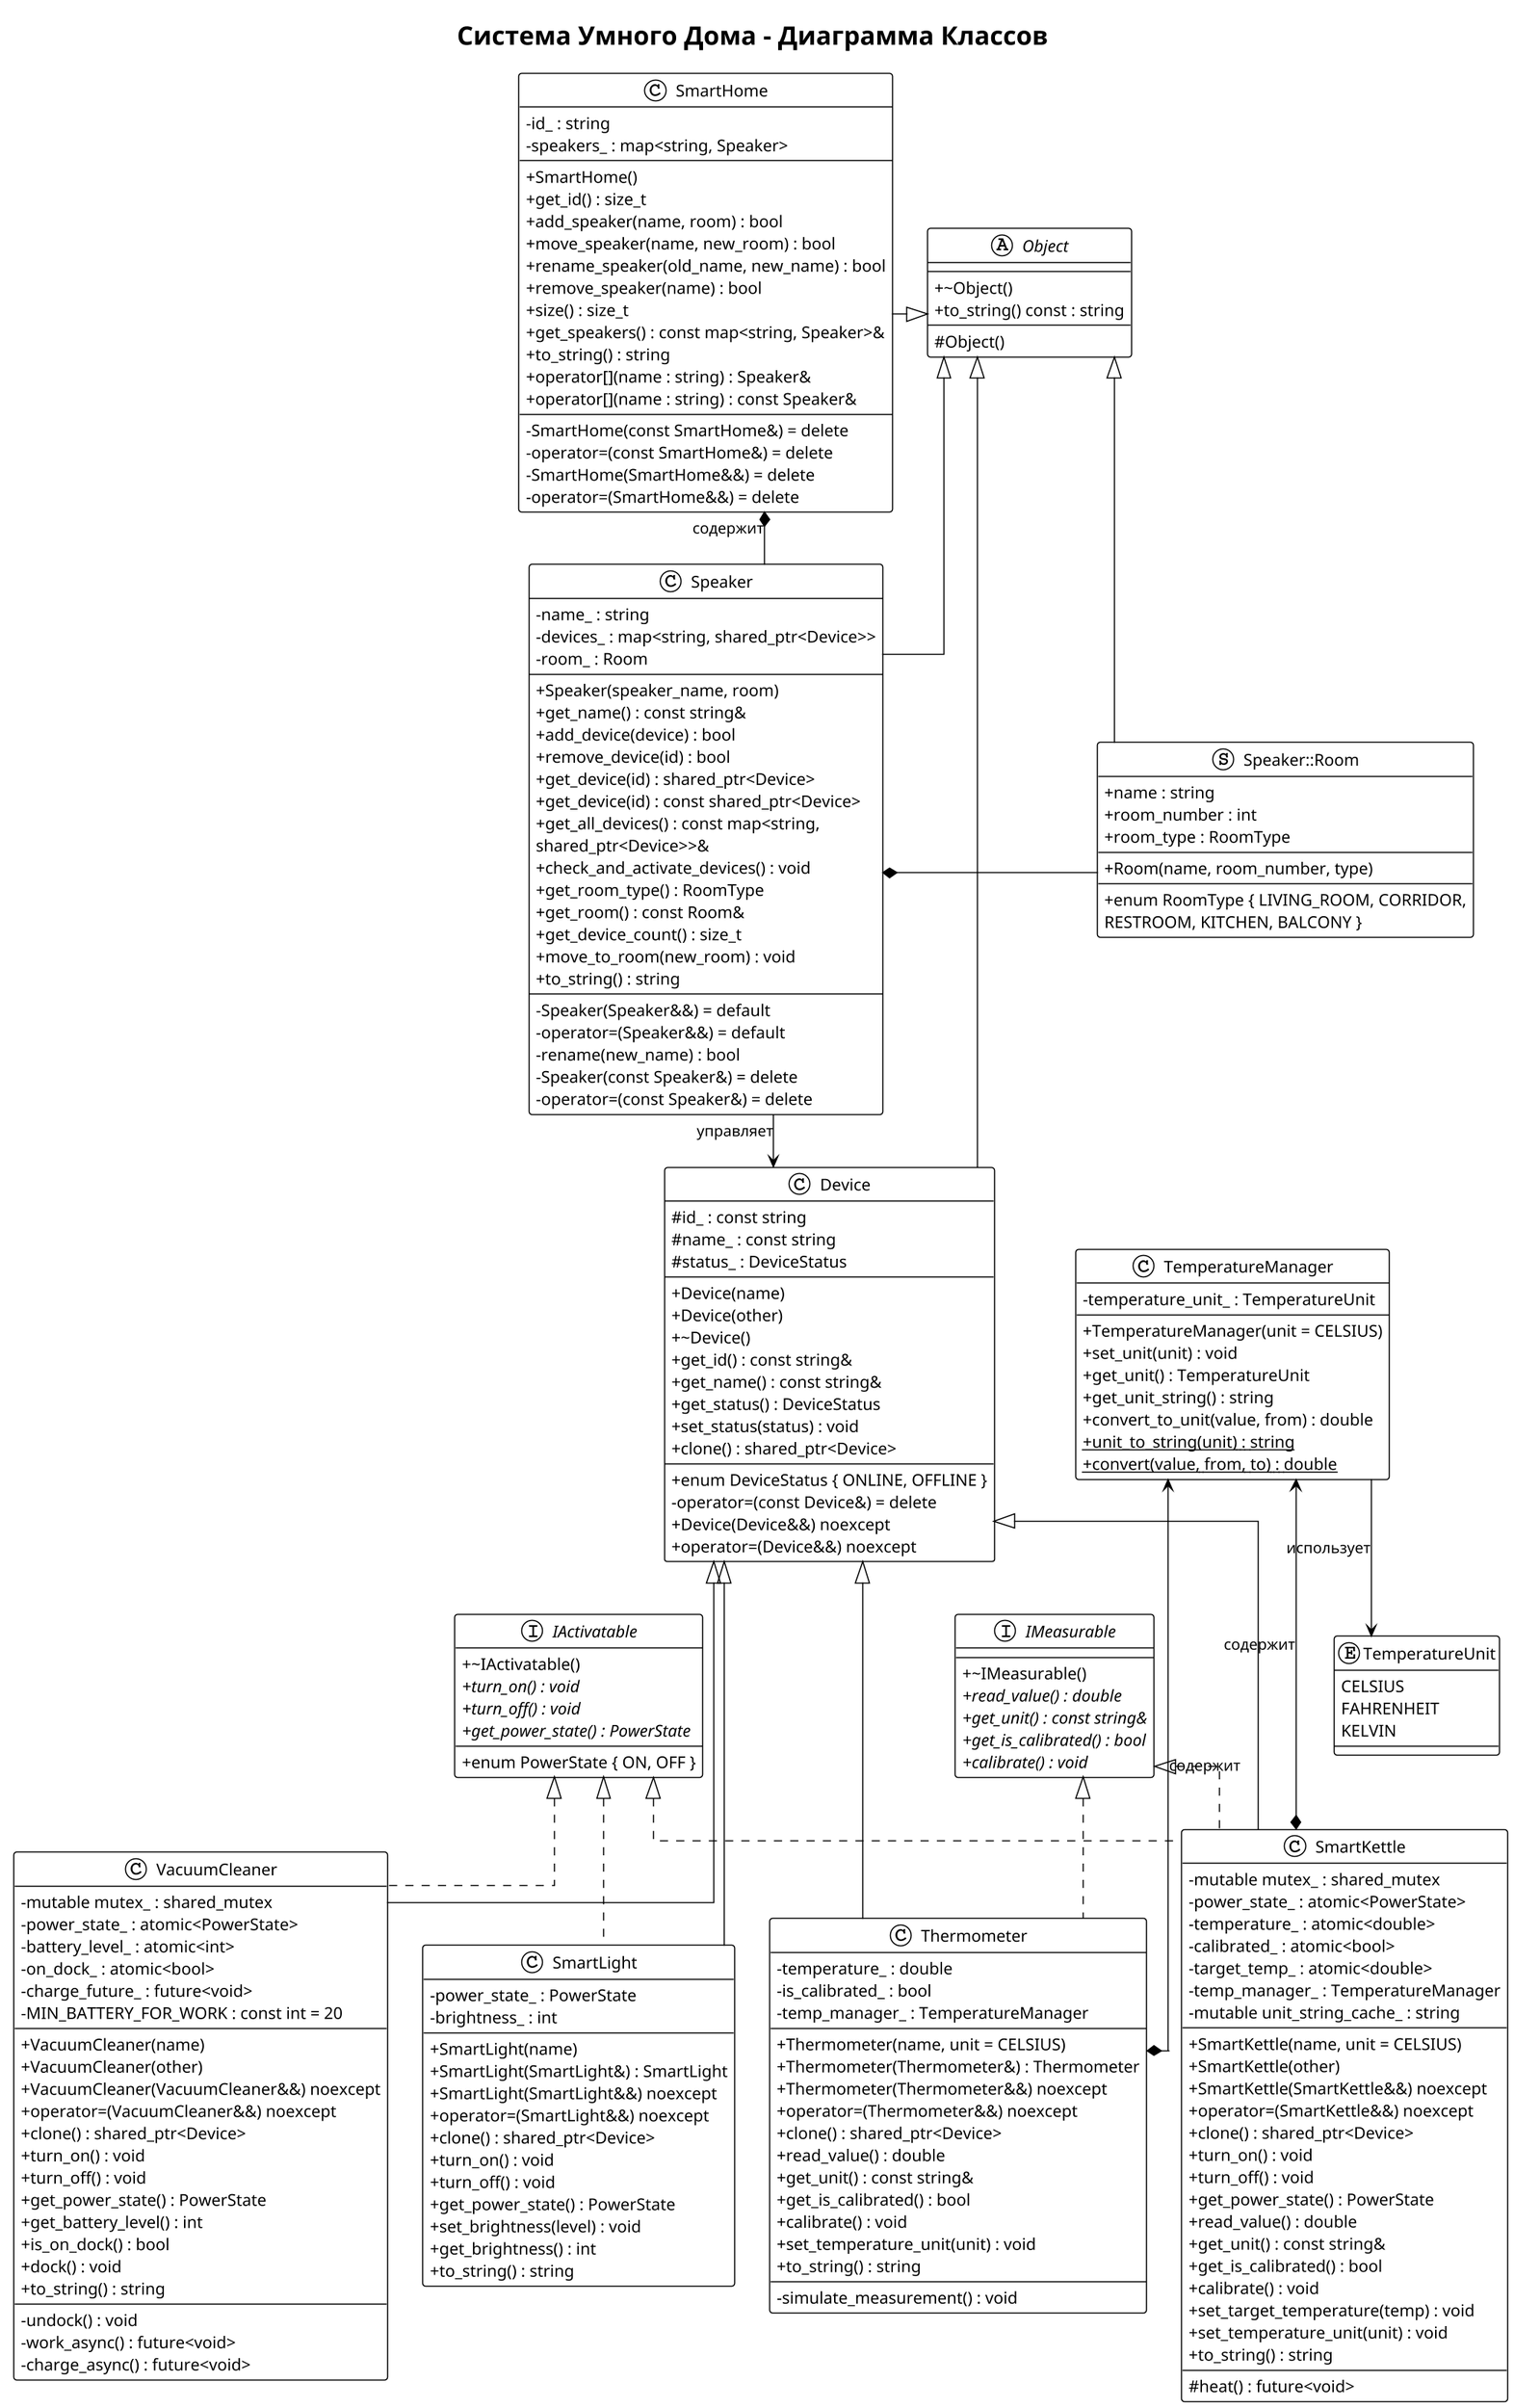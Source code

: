 @startuml SmartHouse_ClassDiagram

!theme plain
skinparam classAttributeIconSize 0
skinparam classFontSize 14
skinparam packageFontSize 12
skinparam dpi 150
skinparam linetype ortho
skinparam nodesep 30
skinparam ranksep 45
skinparam minClassWidth 140
skinparam maxClassWidth 350
skinparam wrapWidth 320

title "Система Умного Дома - Диаграмма Классов"

class SmartHome {
    - id_ : string
    - speakers_ : map<string, Speaker>
    --
    + SmartHome()
    + get_id() : size_t
    + add_speaker(name, room) : bool
    + move_speaker(name, new_room) : bool
    + rename_speaker(old_name, new_name) : bool
    + remove_speaker(name) : bool
    + size() : size_t
    + get_speakers() : const map<string, Speaker>&
    + to_string() : string
    + operator[](name : string) : Speaker&
    + operator[](name : string) : const Speaker&
    --
    - SmartHome(const SmartHome&) = delete
    - operator=(const SmartHome&) = delete
    - SmartHome(SmartHome&&) = delete
    - operator=(SmartHome&&) = delete
}

class Speaker {
    - name_ : string
    - devices_ : map<string, shared_ptr<Device>>
    - room_ : Room
    --
    + Speaker(speaker_name, room)
    + get_name() : const string&
    + add_device(device) : bool
    + remove_device(id) : bool
    + get_device(id) : shared_ptr<Device>
    + get_device(id) : const shared_ptr<Device>
    + get_all_devices() : const map<string, shared_ptr<Device>>&
    + check_and_activate_devices() : void
    + get_room_type() : RoomType
    + get_room() : const Room&
    + get_device_count() : size_t
    + move_to_room(new_room) : void
    + to_string() : string
    --
    - Speaker(Speaker&&) = default
    - operator=(Speaker&&) = default
    - rename(new_name) : bool
    - Speaker(const Speaker&) = delete
    - operator=(const Speaker&) = delete
}

struct "Speaker::Room" as Room {
    + name : string
    + room_number : int
    + room_type : RoomType
    --
    + Room(name, room_number, type)
    --
    + enum RoomType { LIVING_ROOM, CORRIDOR, RESTROOM, KITCHEN, BALCONY }
}

class Device {
    # id_ : const string
    # name_ : const string
    # status_ : DeviceStatus
    --
    + Device(name)
    + Device(other)
    + ~Device()
    + get_id() : const string&
    + get_name() : const string&
    + get_status() : DeviceStatus
    + set_status(status) : void
    + clone() : shared_ptr<Device>
    --
    + enum DeviceStatus { ONLINE, OFFLINE }
    - operator=(const Device&) = delete
    + Device(Device&&) noexcept
    + operator=(Device&&) noexcept
}

abstract class Object {
    --
    + ~Object()
    + to_string() const : string
    --
    # Object()
}

enum TemperatureUnit {
    CELSIUS
    FAHRENHEIT
    KELVIN
}

class TemperatureManager {
    - temperature_unit_ : TemperatureUnit
    --
    + TemperatureManager(unit = CELSIUS)
    + set_unit(unit) : void
    + get_unit() : TemperatureUnit
    + get_unit_string() : string
    + convert_to_unit(value, from) : double
    + {static} unit_to_string(unit) : string
    + {static} convert(value, from, to) : double
}

interface IActivatable {
    + ~IActivatable()
    + {abstract} turn_on() : void
    + {abstract} turn_off() : void
    + {abstract} get_power_state() : PowerState
    --
    + enum PowerState { ON, OFF }
}

interface IMeasurable {
    + ~IMeasurable()
    + {abstract} read_value() : double
    + {abstract} get_unit() : const string&
    + {abstract} get_is_calibrated() : bool
    + {abstract} calibrate() : void
}

class VacuumCleaner {
    - mutable mutex_ : shared_mutex
    - power_state_ : atomic<PowerState>
    - battery_level_ : atomic<int>
    - on_dock_ : atomic<bool>
    - charge_future_ : future<void>
    - MIN_BATTERY_FOR_WORK : const int = 20
    --
    + VacuumCleaner(name)
    + VacuumCleaner(other)
    + VacuumCleaner(VacuumCleaner&&) noexcept
    + operator=(VacuumCleaner&&) noexcept
    + clone() : shared_ptr<Device>
    + turn_on() : void
    + turn_off() : void
    + get_power_state() : PowerState
    + get_battery_level() : int
    + is_on_dock() : bool
    + dock() : void
    + to_string() : string
    --
    - undock() : void
    - work_async() : future<void>
    - charge_async() : future<void>
}

class SmartLight {
    - power_state_ : PowerState
    - brightness_ : int
    --
    + SmartLight(name)
    + SmartLight(SmartLight&) : SmartLight
    + SmartLight(SmartLight&&) noexcept
    + operator=(SmartLight&&) noexcept
    + clone() : shared_ptr<Device>
    + turn_on() : void
    + turn_off() : void
    + get_power_state() : PowerState
    + set_brightness(level) : void
    + get_brightness() : int
    + to_string() : string
}

class Thermometer {
    - temperature_ : double
    - is_calibrated_ : bool
    - temp_manager_ : TemperatureManager
    --
    + Thermometer(name, unit = CELSIUS)
    + Thermometer(Thermometer&) : Thermometer
    + Thermometer(Thermometer&&) noexcept
    + operator=(Thermometer&&) noexcept
    + clone() : shared_ptr<Device>
    + read_value() : double
    + get_unit() : const string&
    + get_is_calibrated() : bool
    + calibrate() : void
    + set_temperature_unit(unit) : void
    + to_string() : string
    --
    - simulate_measurement() : void
}

class SmartKettle {
    - mutable mutex_ : shared_mutex
    - power_state_ : atomic<PowerState>
    - temperature_ : atomic<double>
    - calibrated_ : atomic<bool>
    - target_temp_ : atomic<double>
    - temp_manager_ : TemperatureManager
    - mutable unit_string_cache_ : string
    --
    + SmartKettle(name, unit = CELSIUS)
    + SmartKettle(other)
    + SmartKettle(SmartKettle&&) noexcept
    + operator=(SmartKettle&&) noexcept
    + clone() : shared_ptr<Device>
    + turn_on() : void
    + turn_off() : void
    + get_power_state() : PowerState
    + read_value() : double
    + get_unit() : const string&
    + get_is_calibrated() : bool
    + calibrate() : void
    + set_target_temperature(temp) : void
    + set_temperature_unit(unit) : void
    + to_string() : string
    --
    # heat() : future<void>
}

' Оптимизированное размещение для заполнения A4
SmartHome -[hidden]right- Object
Object -[hidden]right- TemperatureManager
SmartHome -[hidden]down-> Speaker
Speaker -[hidden]right- Room
Object -[hidden]down-> Device
Device -[hidden]right- TemperatureManager
TemperatureManager -[hidden]down- TemperatureUnit
Device -[hidden]down-> IActivatable
IActivatable -[hidden]right- IMeasurable
VacuumCleaner -[hidden]right- SmartLight
Thermometer -[hidden]right- SmartKettle
IActivatable -[hidden]down-> VacuumCleaner
IMeasurable -[hidden]down-> Thermometer

' Композиция
SmartHome *-- Speaker : "содержит"
Speaker *-- Room

' Управление устройствами
Speaker --> Device : "управляет"

' Наследование
Object <|-- Device
Object <|-- SmartHome
Object <|-- Speaker
Object <|-- Room
Device <|-- VacuumCleaner
Device <|-- SmartLight
Device <|-- Thermometer
Device <|-- SmartKettle

' Реализация интерфейсов
IActivatable <|.. VacuumCleaner
IActivatable <|.. SmartLight
IMeasurable <|.. Thermometer
IActivatable <|.. SmartKettle
IMeasurable <|.. SmartKettle

' Композиция с TemperatureManager
TemperatureManager <--* Thermometer : "содержит"
TemperatureManager <--* SmartKettle : "содержит"

' Использование enum TemperatureUnit
TemperatureManager --> TemperatureUnit : "использует"

@enduml 